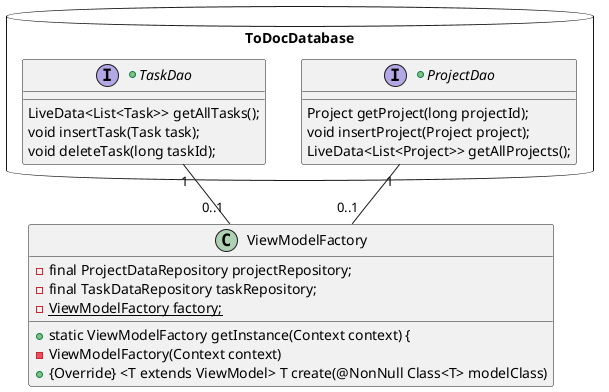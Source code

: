 @startuml
'https://plantuml.com/deployment-diagram

package ToDocDatabase <<database>> {

     +interface ProjectDao {
            Project getProject(long projectId);
            void insertProject(Project project);
            LiveData<List<Project>> getAllProjects();
        }

    +interface TaskDao {
        LiveData<List<Task>> getAllTasks();
        void insertTask(Task task);
        void deleteTask(long taskId);
    }
}


class ViewModelFactory {

     - final ProjectDataRepository projectRepository;
     - final TaskDataRepository taskRepository;
     - {static} ViewModelFactory factory;

     + static ViewModelFactory getInstance(Context context) {
     - ViewModelFactory(Context context)


     + {Override} <T extends ViewModel> T create(@NonNull Class<T> modelClass)
}

ProjectDao "1"--"0..1" ViewModelFactory
TaskDao "1"--"0..1" ViewModelFactory




@enduml